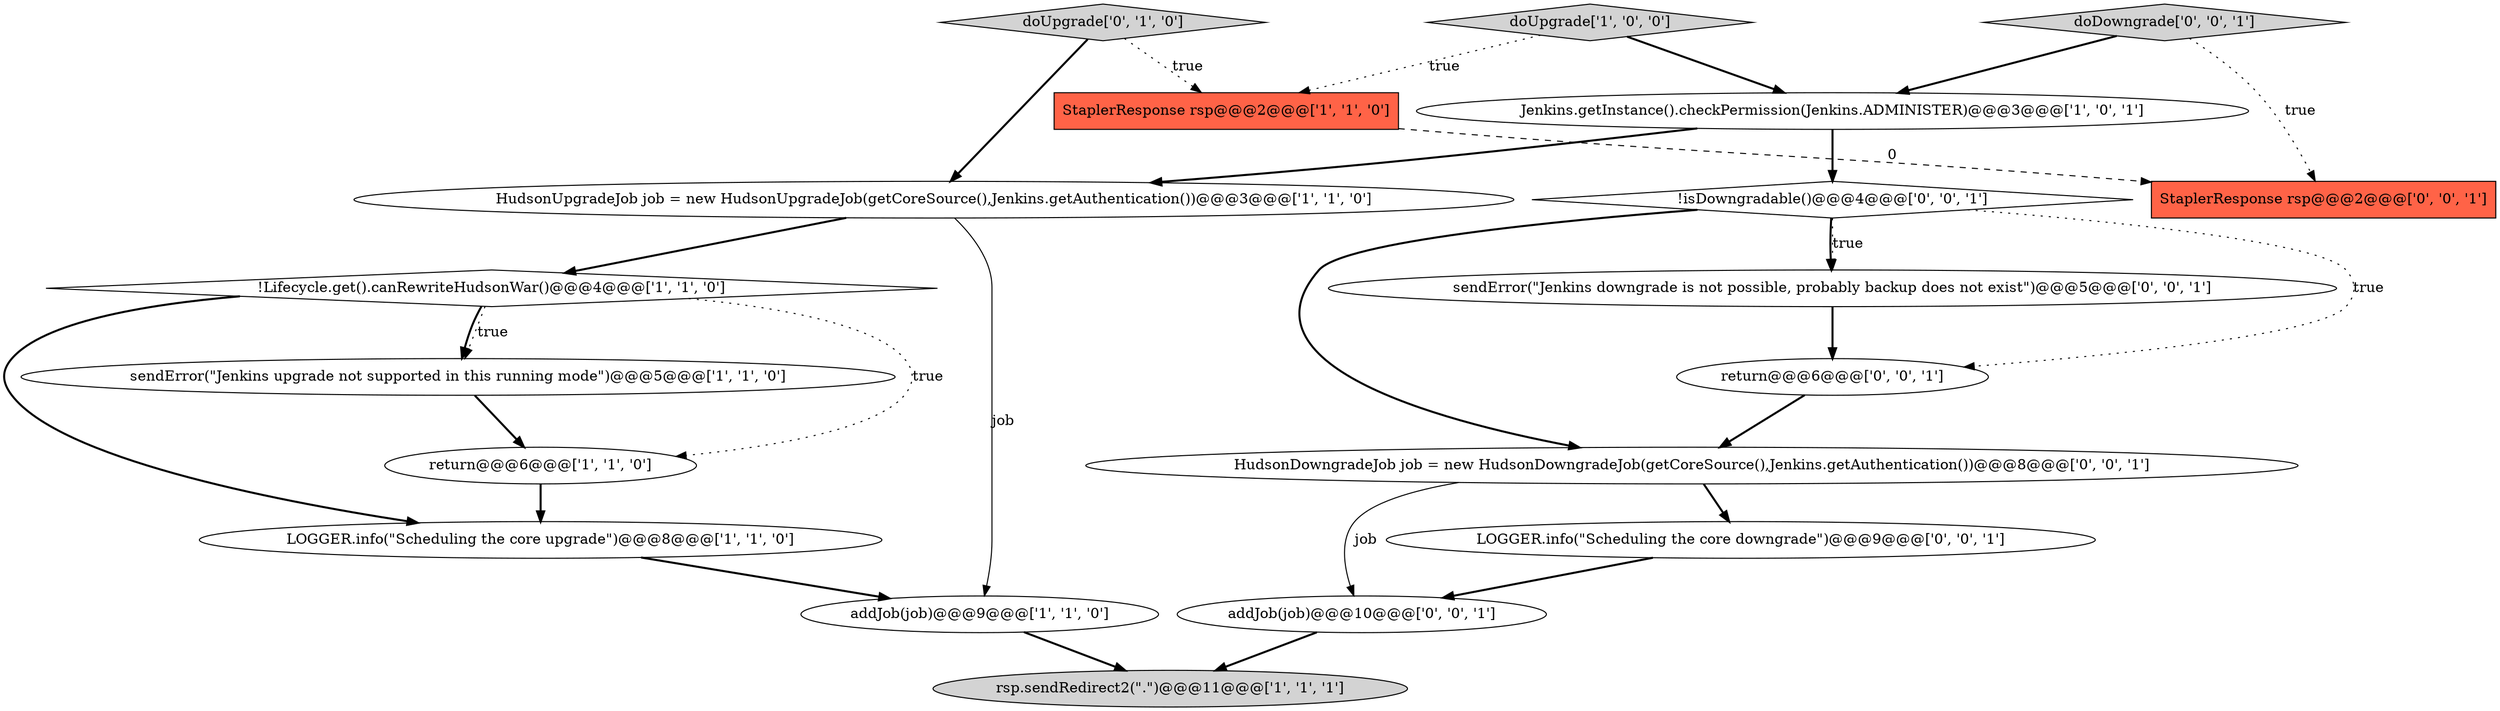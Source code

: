 digraph {
3 [style = filled, label = "StaplerResponse rsp@@@2@@@['1', '1', '0']", fillcolor = tomato, shape = box image = "AAA0AAABBB1BBB"];
4 [style = filled, label = "addJob(job)@@@9@@@['1', '1', '0']", fillcolor = white, shape = ellipse image = "AAA0AAABBB1BBB"];
1 [style = filled, label = "LOGGER.info(\"Scheduling the core upgrade\")@@@8@@@['1', '1', '0']", fillcolor = white, shape = ellipse image = "AAA0AAABBB1BBB"];
7 [style = filled, label = "return@@@6@@@['1', '1', '0']", fillcolor = white, shape = ellipse image = "AAA0AAABBB1BBB"];
8 [style = filled, label = "doUpgrade['1', '0', '0']", fillcolor = lightgray, shape = diamond image = "AAA0AAABBB1BBB"];
9 [style = filled, label = "rsp.sendRedirect2(\".\")@@@11@@@['1', '1', '1']", fillcolor = lightgray, shape = ellipse image = "AAA0AAABBB1BBB"];
13 [style = filled, label = "!isDowngradable()@@@4@@@['0', '0', '1']", fillcolor = white, shape = diamond image = "AAA0AAABBB3BBB"];
14 [style = filled, label = "LOGGER.info(\"Scheduling the core downgrade\")@@@9@@@['0', '0', '1']", fillcolor = white, shape = ellipse image = "AAA0AAABBB3BBB"];
18 [style = filled, label = "doDowngrade['0', '0', '1']", fillcolor = lightgray, shape = diamond image = "AAA0AAABBB3BBB"];
12 [style = filled, label = "HudsonDowngradeJob job = new HudsonDowngradeJob(getCoreSource(),Jenkins.getAuthentication())@@@8@@@['0', '0', '1']", fillcolor = white, shape = ellipse image = "AAA0AAABBB3BBB"];
17 [style = filled, label = "addJob(job)@@@10@@@['0', '0', '1']", fillcolor = white, shape = ellipse image = "AAA0AAABBB3BBB"];
5 [style = filled, label = "!Lifecycle.get().canRewriteHudsonWar()@@@4@@@['1', '1', '0']", fillcolor = white, shape = diamond image = "AAA0AAABBB1BBB"];
15 [style = filled, label = "StaplerResponse rsp@@@2@@@['0', '0', '1']", fillcolor = tomato, shape = box image = "AAA0AAABBB3BBB"];
2 [style = filled, label = "sendError(\"Jenkins upgrade not supported in this running mode\")@@@5@@@['1', '1', '0']", fillcolor = white, shape = ellipse image = "AAA0AAABBB1BBB"];
10 [style = filled, label = "doUpgrade['0', '1', '0']", fillcolor = lightgray, shape = diamond image = "AAA0AAABBB2BBB"];
0 [style = filled, label = "Jenkins.getInstance().checkPermission(Jenkins.ADMINISTER)@@@3@@@['1', '0', '1']", fillcolor = white, shape = ellipse image = "AAA0AAABBB1BBB"];
16 [style = filled, label = "return@@@6@@@['0', '0', '1']", fillcolor = white, shape = ellipse image = "AAA0AAABBB3BBB"];
6 [style = filled, label = "HudsonUpgradeJob job = new HudsonUpgradeJob(getCoreSource(),Jenkins.getAuthentication())@@@3@@@['1', '1', '0']", fillcolor = white, shape = ellipse image = "AAA0AAABBB1BBB"];
11 [style = filled, label = "sendError(\"Jenkins downgrade is not possible, probably backup does not exist\")@@@5@@@['0', '0', '1']", fillcolor = white, shape = ellipse image = "AAA0AAABBB3BBB"];
4->9 [style = bold, label=""];
11->16 [style = bold, label=""];
13->16 [style = dotted, label="true"];
1->4 [style = bold, label=""];
7->1 [style = bold, label=""];
0->13 [style = bold, label=""];
0->6 [style = bold, label=""];
17->9 [style = bold, label=""];
12->17 [style = solid, label="job"];
18->15 [style = dotted, label="true"];
10->3 [style = dotted, label="true"];
14->17 [style = bold, label=""];
13->11 [style = bold, label=""];
10->6 [style = bold, label=""];
8->3 [style = dotted, label="true"];
8->0 [style = bold, label=""];
5->1 [style = bold, label=""];
6->5 [style = bold, label=""];
5->2 [style = bold, label=""];
13->12 [style = bold, label=""];
5->7 [style = dotted, label="true"];
12->14 [style = bold, label=""];
3->15 [style = dashed, label="0"];
13->11 [style = dotted, label="true"];
2->7 [style = bold, label=""];
16->12 [style = bold, label=""];
6->4 [style = solid, label="job"];
18->0 [style = bold, label=""];
5->2 [style = dotted, label="true"];
}
